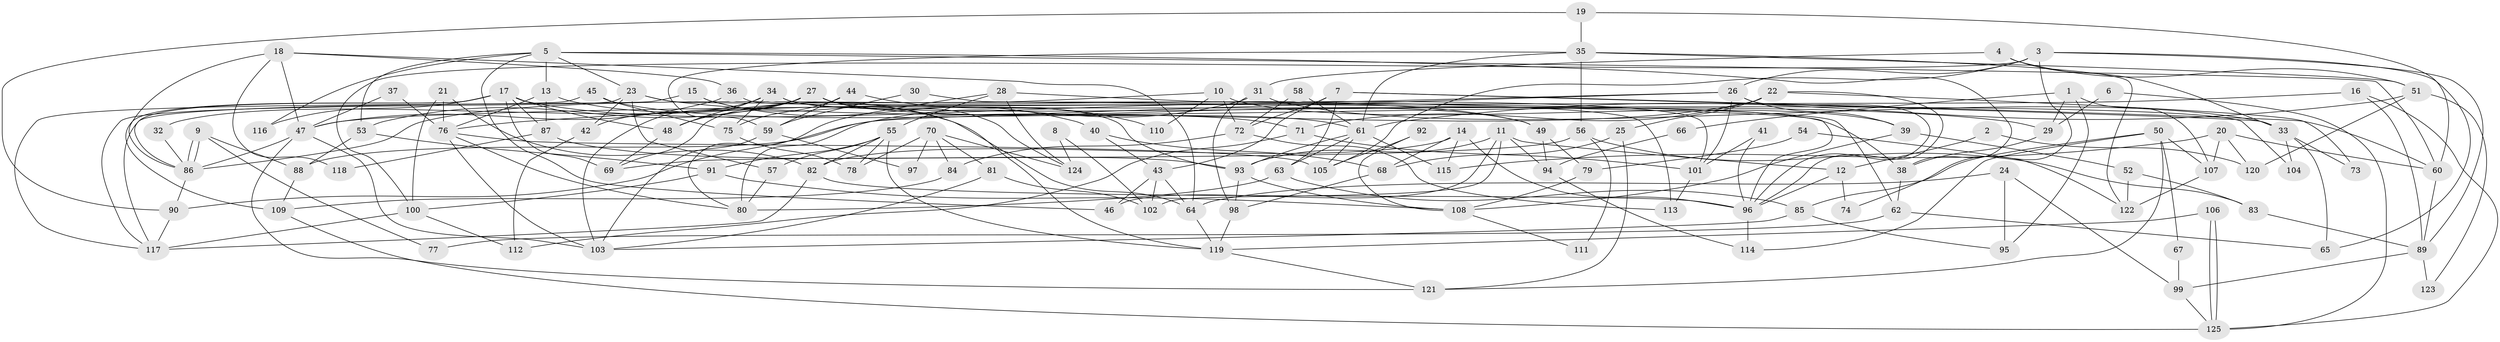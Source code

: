 // coarse degree distribution, {6: 0.1625, 2: 0.1375, 7: 0.125, 4: 0.1125, 5: 0.175, 3: 0.175, 9: 0.025, 10: 0.05, 8: 0.0375}
// Generated by graph-tools (version 1.1) at 2025/52/02/27/25 19:52:05]
// undirected, 125 vertices, 250 edges
graph export_dot {
graph [start="1"]
  node [color=gray90,style=filled];
  1;
  2;
  3;
  4;
  5;
  6;
  7;
  8;
  9;
  10;
  11;
  12;
  13;
  14;
  15;
  16;
  17;
  18;
  19;
  20;
  21;
  22;
  23;
  24;
  25;
  26;
  27;
  28;
  29;
  30;
  31;
  32;
  33;
  34;
  35;
  36;
  37;
  38;
  39;
  40;
  41;
  42;
  43;
  44;
  45;
  46;
  47;
  48;
  49;
  50;
  51;
  52;
  53;
  54;
  55;
  56;
  57;
  58;
  59;
  60;
  61;
  62;
  63;
  64;
  65;
  66;
  67;
  68;
  69;
  70;
  71;
  72;
  73;
  74;
  75;
  76;
  77;
  78;
  79;
  80;
  81;
  82;
  83;
  84;
  85;
  86;
  87;
  88;
  89;
  90;
  91;
  92;
  93;
  94;
  95;
  96;
  97;
  98;
  99;
  100;
  101;
  102;
  103;
  104;
  105;
  106;
  107;
  108;
  109;
  110;
  111;
  112;
  113;
  114;
  115;
  116;
  117;
  118;
  119;
  120;
  121;
  122;
  123;
  124;
  125;
  1 -- 29;
  1 -- 95;
  1 -- 66;
  1 -- 107;
  2 -- 12;
  2 -- 120;
  3 -- 100;
  3 -- 89;
  3 -- 26;
  3 -- 65;
  3 -- 74;
  3 -- 105;
  4 -- 33;
  4 -- 31;
  4 -- 51;
  5 -- 13;
  5 -- 23;
  5 -- 38;
  5 -- 46;
  5 -- 53;
  5 -- 60;
  5 -- 116;
  6 -- 29;
  6 -- 125;
  7 -- 43;
  7 -- 60;
  7 -- 33;
  7 -- 63;
  7 -- 72;
  8 -- 102;
  8 -- 124;
  9 -- 86;
  9 -- 86;
  9 -- 88;
  9 -- 77;
  10 -- 39;
  10 -- 86;
  10 -- 72;
  10 -- 110;
  11 -- 102;
  11 -- 46;
  11 -- 12;
  11 -- 93;
  11 -- 94;
  12 -- 96;
  12 -- 74;
  13 -- 76;
  13 -- 87;
  13 -- 64;
  14 -- 82;
  14 -- 68;
  14 -- 96;
  14 -- 115;
  15 -- 117;
  15 -- 119;
  15 -- 40;
  16 -- 47;
  16 -- 89;
  16 -- 125;
  17 -- 109;
  17 -- 86;
  17 -- 48;
  17 -- 49;
  17 -- 69;
  17 -- 87;
  17 -- 116;
  18 -- 47;
  18 -- 86;
  18 -- 36;
  18 -- 64;
  18 -- 118;
  19 -- 90;
  19 -- 35;
  19 -- 60;
  20 -- 115;
  20 -- 60;
  20 -- 107;
  20 -- 120;
  21 -- 76;
  21 -- 100;
  21 -- 82;
  22 -- 96;
  22 -- 88;
  22 -- 25;
  22 -- 71;
  22 -- 73;
  23 -- 42;
  23 -- 57;
  23 -- 29;
  23 -- 113;
  23 -- 117;
  24 -- 64;
  24 -- 99;
  24 -- 95;
  25 -- 121;
  25 -- 68;
  26 -- 96;
  26 -- 39;
  26 -- 76;
  26 -- 90;
  26 -- 101;
  27 -- 69;
  27 -- 49;
  27 -- 32;
  27 -- 48;
  27 -- 53;
  27 -- 61;
  27 -- 104;
  27 -- 124;
  28 -- 55;
  28 -- 80;
  28 -- 62;
  28 -- 124;
  29 -- 38;
  30 -- 96;
  30 -- 59;
  31 -- 80;
  31 -- 98;
  31 -- 33;
  32 -- 86;
  33 -- 65;
  33 -- 73;
  33 -- 104;
  34 -- 48;
  34 -- 38;
  34 -- 42;
  34 -- 75;
  34 -- 93;
  34 -- 103;
  35 -- 51;
  35 -- 61;
  35 -- 56;
  35 -- 59;
  35 -- 122;
  36 -- 101;
  36 -- 47;
  37 -- 47;
  37 -- 76;
  38 -- 62;
  39 -- 108;
  39 -- 52;
  40 -- 68;
  40 -- 43;
  41 -- 101;
  41 -- 96;
  42 -- 112;
  43 -- 64;
  43 -- 46;
  43 -- 102;
  44 -- 59;
  44 -- 75;
  44 -- 110;
  45 -- 71;
  45 -- 117;
  45 -- 75;
  47 -- 103;
  47 -- 86;
  47 -- 121;
  48 -- 69;
  49 -- 94;
  49 -- 79;
  50 -- 107;
  50 -- 85;
  50 -- 67;
  50 -- 114;
  50 -- 121;
  51 -- 61;
  51 -- 120;
  51 -- 123;
  52 -- 122;
  52 -- 83;
  53 -- 88;
  53 -- 91;
  54 -- 79;
  54 -- 122;
  55 -- 82;
  55 -- 119;
  55 -- 57;
  55 -- 78;
  55 -- 91;
  56 -- 69;
  56 -- 83;
  56 -- 111;
  57 -- 80;
  58 -- 72;
  58 -- 61;
  59 -- 103;
  59 -- 97;
  60 -- 89;
  61 -- 93;
  61 -- 63;
  61 -- 105;
  61 -- 115;
  62 -- 65;
  62 -- 77;
  63 -- 80;
  63 -- 85;
  64 -- 119;
  66 -- 94;
  67 -- 99;
  68 -- 98;
  70 -- 78;
  70 -- 124;
  70 -- 81;
  70 -- 84;
  70 -- 97;
  71 -- 101;
  71 -- 112;
  72 -- 84;
  72 -- 113;
  75 -- 78;
  76 -- 105;
  76 -- 80;
  76 -- 103;
  79 -- 108;
  81 -- 103;
  81 -- 102;
  82 -- 117;
  82 -- 96;
  83 -- 89;
  84 -- 109;
  85 -- 103;
  85 -- 95;
  86 -- 90;
  87 -- 93;
  87 -- 118;
  88 -- 109;
  89 -- 99;
  89 -- 123;
  90 -- 117;
  91 -- 100;
  91 -- 108;
  92 -- 108;
  92 -- 105;
  93 -- 98;
  93 -- 108;
  94 -- 114;
  96 -- 114;
  98 -- 119;
  99 -- 125;
  100 -- 117;
  100 -- 112;
  101 -- 113;
  106 -- 125;
  106 -- 125;
  106 -- 119;
  107 -- 122;
  108 -- 111;
  109 -- 125;
  119 -- 121;
}
